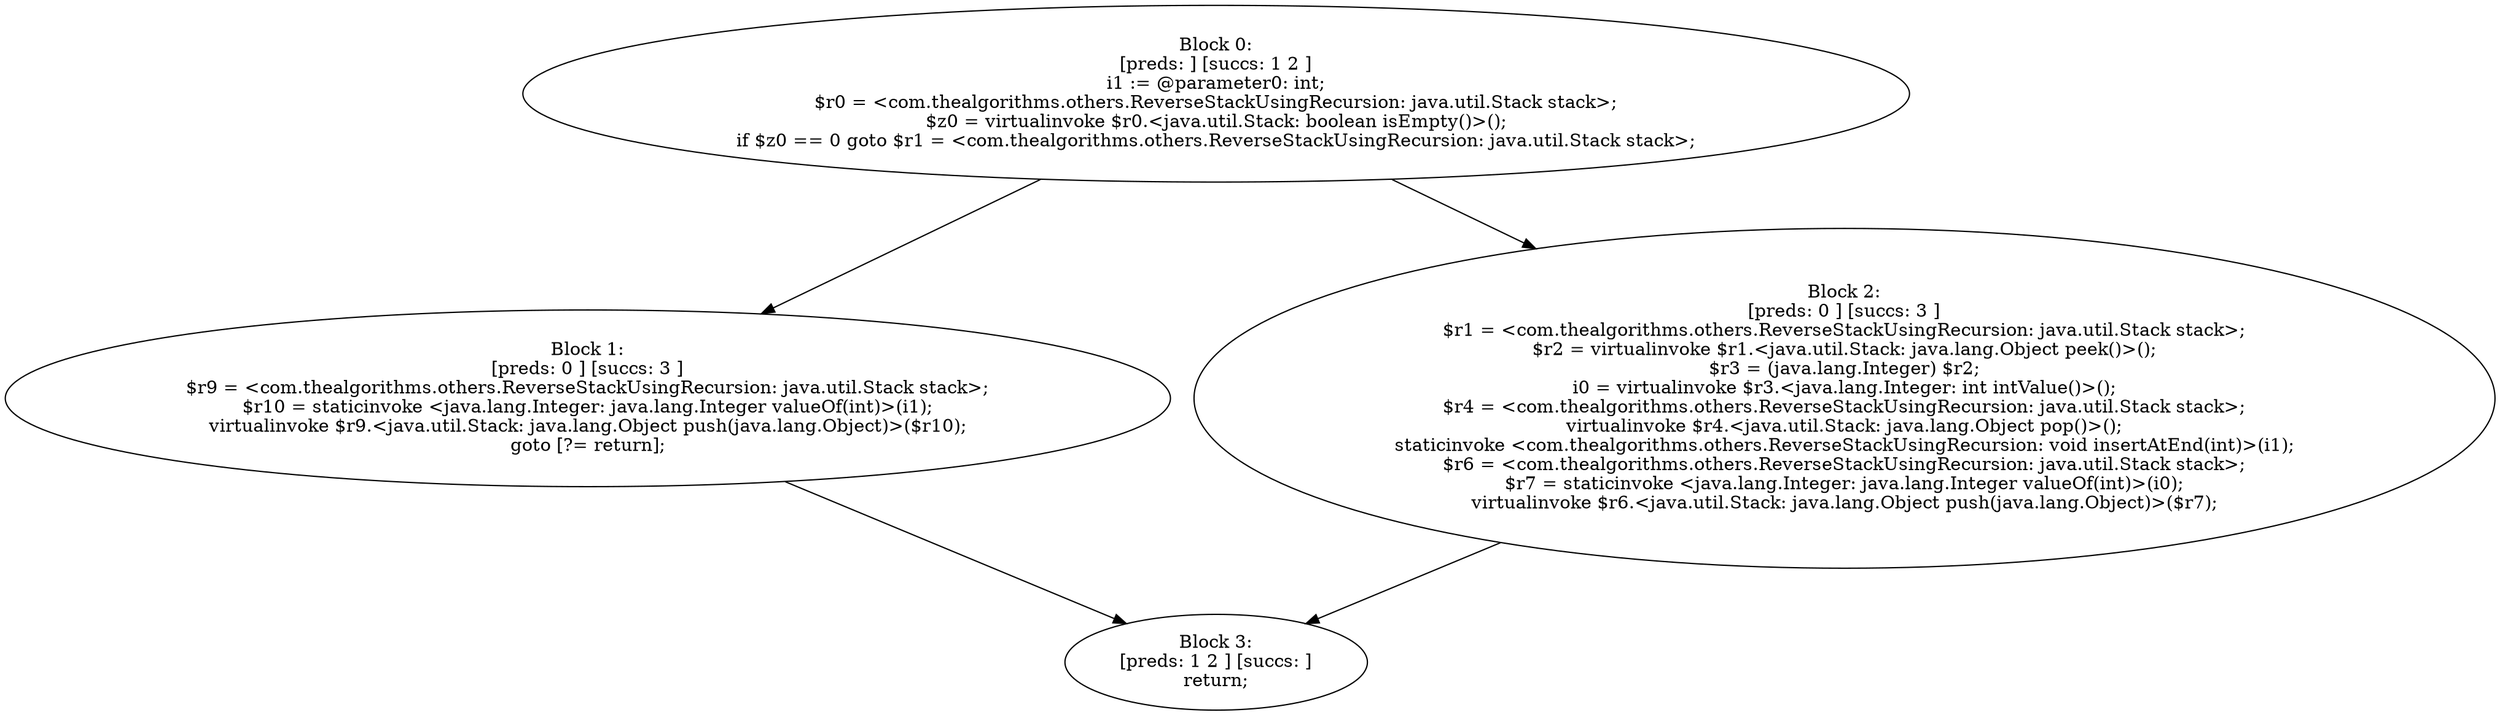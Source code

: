 digraph "unitGraph" {
    "Block 0:
[preds: ] [succs: 1 2 ]
i1 := @parameter0: int;
$r0 = <com.thealgorithms.others.ReverseStackUsingRecursion: java.util.Stack stack>;
$z0 = virtualinvoke $r0.<java.util.Stack: boolean isEmpty()>();
if $z0 == 0 goto $r1 = <com.thealgorithms.others.ReverseStackUsingRecursion: java.util.Stack stack>;
"
    "Block 1:
[preds: 0 ] [succs: 3 ]
$r9 = <com.thealgorithms.others.ReverseStackUsingRecursion: java.util.Stack stack>;
$r10 = staticinvoke <java.lang.Integer: java.lang.Integer valueOf(int)>(i1);
virtualinvoke $r9.<java.util.Stack: java.lang.Object push(java.lang.Object)>($r10);
goto [?= return];
"
    "Block 2:
[preds: 0 ] [succs: 3 ]
$r1 = <com.thealgorithms.others.ReverseStackUsingRecursion: java.util.Stack stack>;
$r2 = virtualinvoke $r1.<java.util.Stack: java.lang.Object peek()>();
$r3 = (java.lang.Integer) $r2;
i0 = virtualinvoke $r3.<java.lang.Integer: int intValue()>();
$r4 = <com.thealgorithms.others.ReverseStackUsingRecursion: java.util.Stack stack>;
virtualinvoke $r4.<java.util.Stack: java.lang.Object pop()>();
staticinvoke <com.thealgorithms.others.ReverseStackUsingRecursion: void insertAtEnd(int)>(i1);
$r6 = <com.thealgorithms.others.ReverseStackUsingRecursion: java.util.Stack stack>;
$r7 = staticinvoke <java.lang.Integer: java.lang.Integer valueOf(int)>(i0);
virtualinvoke $r6.<java.util.Stack: java.lang.Object push(java.lang.Object)>($r7);
"
    "Block 3:
[preds: 1 2 ] [succs: ]
return;
"
    "Block 0:
[preds: ] [succs: 1 2 ]
i1 := @parameter0: int;
$r0 = <com.thealgorithms.others.ReverseStackUsingRecursion: java.util.Stack stack>;
$z0 = virtualinvoke $r0.<java.util.Stack: boolean isEmpty()>();
if $z0 == 0 goto $r1 = <com.thealgorithms.others.ReverseStackUsingRecursion: java.util.Stack stack>;
"->"Block 1:
[preds: 0 ] [succs: 3 ]
$r9 = <com.thealgorithms.others.ReverseStackUsingRecursion: java.util.Stack stack>;
$r10 = staticinvoke <java.lang.Integer: java.lang.Integer valueOf(int)>(i1);
virtualinvoke $r9.<java.util.Stack: java.lang.Object push(java.lang.Object)>($r10);
goto [?= return];
";
    "Block 0:
[preds: ] [succs: 1 2 ]
i1 := @parameter0: int;
$r0 = <com.thealgorithms.others.ReverseStackUsingRecursion: java.util.Stack stack>;
$z0 = virtualinvoke $r0.<java.util.Stack: boolean isEmpty()>();
if $z0 == 0 goto $r1 = <com.thealgorithms.others.ReverseStackUsingRecursion: java.util.Stack stack>;
"->"Block 2:
[preds: 0 ] [succs: 3 ]
$r1 = <com.thealgorithms.others.ReverseStackUsingRecursion: java.util.Stack stack>;
$r2 = virtualinvoke $r1.<java.util.Stack: java.lang.Object peek()>();
$r3 = (java.lang.Integer) $r2;
i0 = virtualinvoke $r3.<java.lang.Integer: int intValue()>();
$r4 = <com.thealgorithms.others.ReverseStackUsingRecursion: java.util.Stack stack>;
virtualinvoke $r4.<java.util.Stack: java.lang.Object pop()>();
staticinvoke <com.thealgorithms.others.ReverseStackUsingRecursion: void insertAtEnd(int)>(i1);
$r6 = <com.thealgorithms.others.ReverseStackUsingRecursion: java.util.Stack stack>;
$r7 = staticinvoke <java.lang.Integer: java.lang.Integer valueOf(int)>(i0);
virtualinvoke $r6.<java.util.Stack: java.lang.Object push(java.lang.Object)>($r7);
";
    "Block 1:
[preds: 0 ] [succs: 3 ]
$r9 = <com.thealgorithms.others.ReverseStackUsingRecursion: java.util.Stack stack>;
$r10 = staticinvoke <java.lang.Integer: java.lang.Integer valueOf(int)>(i1);
virtualinvoke $r9.<java.util.Stack: java.lang.Object push(java.lang.Object)>($r10);
goto [?= return];
"->"Block 3:
[preds: 1 2 ] [succs: ]
return;
";
    "Block 2:
[preds: 0 ] [succs: 3 ]
$r1 = <com.thealgorithms.others.ReverseStackUsingRecursion: java.util.Stack stack>;
$r2 = virtualinvoke $r1.<java.util.Stack: java.lang.Object peek()>();
$r3 = (java.lang.Integer) $r2;
i0 = virtualinvoke $r3.<java.lang.Integer: int intValue()>();
$r4 = <com.thealgorithms.others.ReverseStackUsingRecursion: java.util.Stack stack>;
virtualinvoke $r4.<java.util.Stack: java.lang.Object pop()>();
staticinvoke <com.thealgorithms.others.ReverseStackUsingRecursion: void insertAtEnd(int)>(i1);
$r6 = <com.thealgorithms.others.ReverseStackUsingRecursion: java.util.Stack stack>;
$r7 = staticinvoke <java.lang.Integer: java.lang.Integer valueOf(int)>(i0);
virtualinvoke $r6.<java.util.Stack: java.lang.Object push(java.lang.Object)>($r7);
"->"Block 3:
[preds: 1 2 ] [succs: ]
return;
";
}
